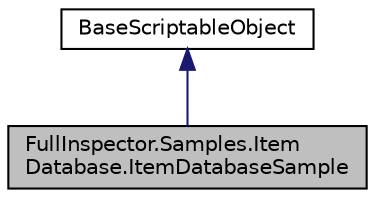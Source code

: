digraph "FullInspector.Samples.ItemDatabase.ItemDatabaseSample"
{
  edge [fontname="Helvetica",fontsize="10",labelfontname="Helvetica",labelfontsize="10"];
  node [fontname="Helvetica",fontsize="10",shape=record];
  Node1 [label="FullInspector.Samples.Item\lDatabase.ItemDatabaseSample",height=0.2,width=0.4,color="black", fillcolor="grey75", style="filled" fontcolor="black"];
  Node2 -> Node1 [dir="back",color="midnightblue",fontsize="10",style="solid",fontname="Helvetica"];
  Node2 [label="BaseScriptableObject",height=0.2,width=0.4,color="black", fillcolor="white", style="filled",URL="$class_full_inspector_1_1_base_scriptable_object.html"];
}
